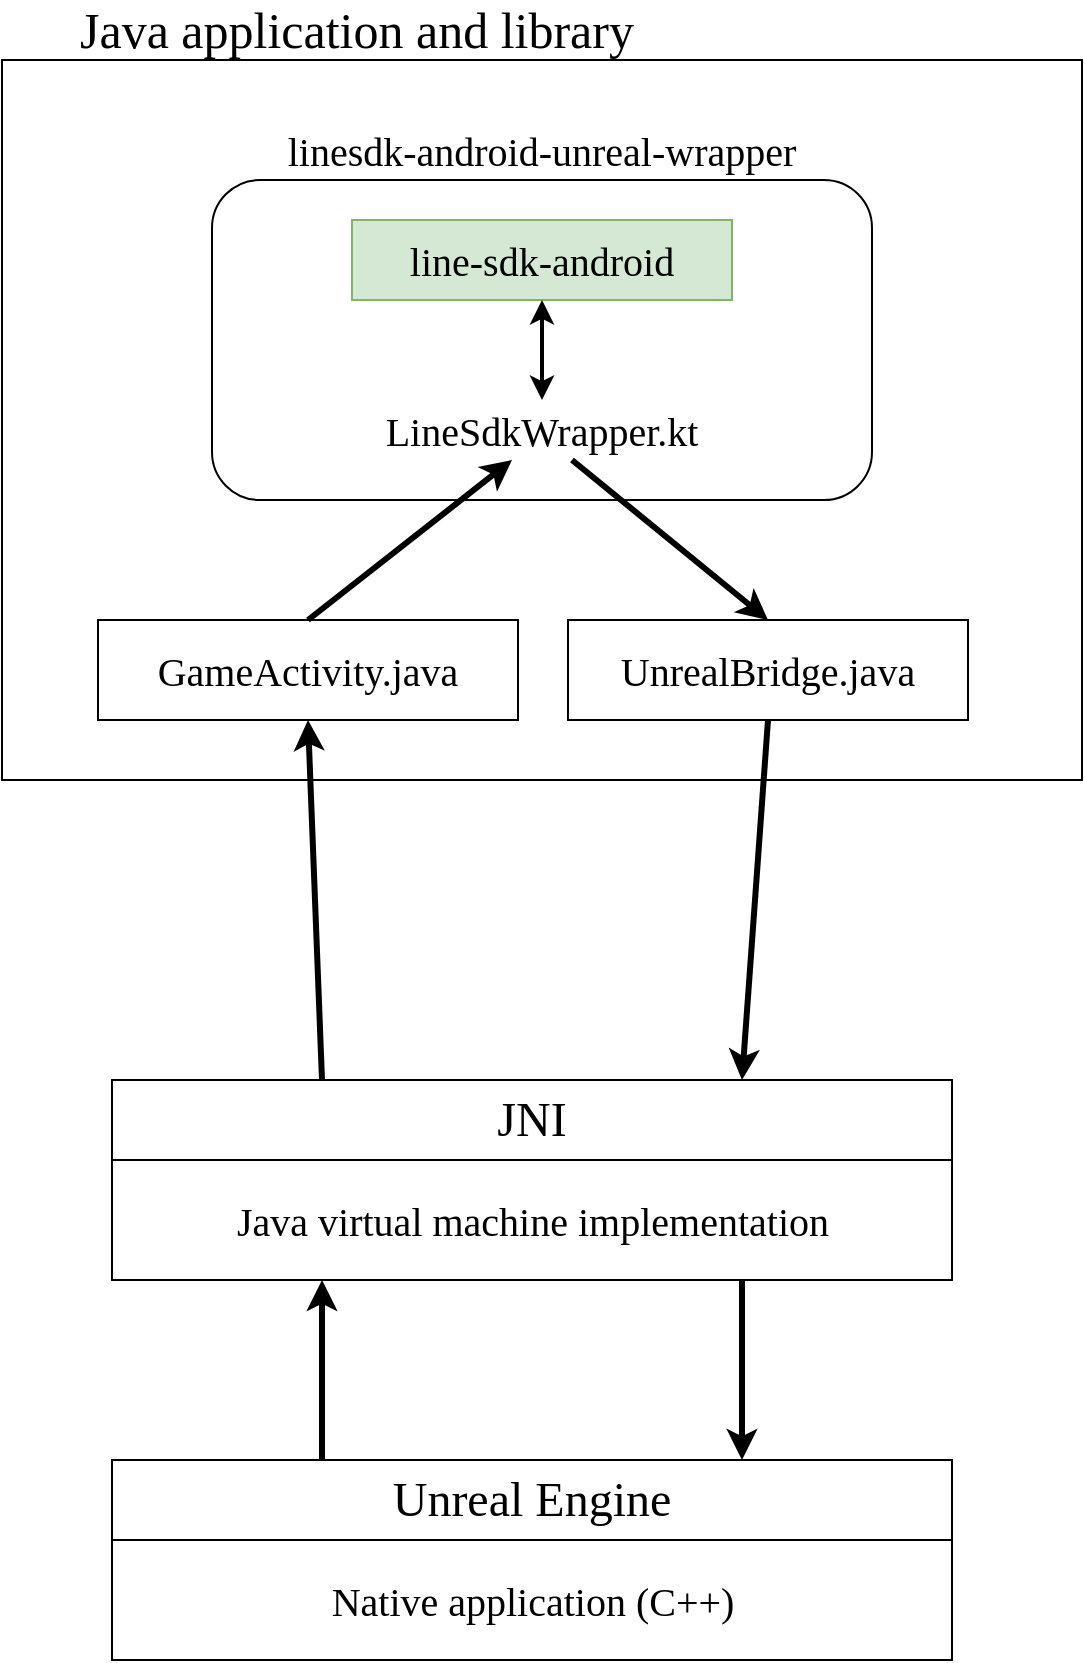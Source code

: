 <mxfile version="26.0.1">
  <diagram name="Page-1" id="7Njitv3gIY8qp95t7p3A">
    <mxGraphModel dx="1050" dy="1674" grid="1" gridSize="10" guides="1" tooltips="1" connect="1" arrows="1" fold="1" page="1" pageScale="1" pageWidth="850" pageHeight="1100" math="0" shadow="0">
      <root>
        <mxCell id="0" />
        <mxCell id="1" parent="0" />
        <mxCell id="KBVGXDAEyFLb97ocKC5W-30" value="" style="rounded=0;whiteSpace=wrap;html=1;fillColor=none;" vertex="1" parent="1">
          <mxGeometry x="160" y="-120" width="540" height="360" as="geometry" />
        </mxCell>
        <mxCell id="KBVGXDAEyFLb97ocKC5W-16" value="&lt;font style=&quot;font-size: 24px; font-weight: normal;&quot;&gt;JNI&lt;/font&gt;" style="swimlane;whiteSpace=wrap;html=1;startSize=40;fontFamily=Verdana;" vertex="1" parent="1">
          <mxGeometry x="215" y="390" width="420" height="100" as="geometry" />
        </mxCell>
        <mxCell id="KBVGXDAEyFLb97ocKC5W-17" value="Java virtual machine implementation" style="text;html=1;align=center;verticalAlign=middle;resizable=0;points=[];autosize=1;strokeColor=none;fillColor=none;fontFamily=Verdana;fontSize=20;" vertex="1" parent="KBVGXDAEyFLb97ocKC5W-16">
          <mxGeometry x="15" y="50" width="390" height="40" as="geometry" />
        </mxCell>
        <mxCell id="KBVGXDAEyFLb97ocKC5W-39" style="edgeStyle=orthogonalEdgeStyle;rounded=0;orthogonalLoop=1;jettySize=auto;html=1;exitX=0.25;exitY=0;exitDx=0;exitDy=0;entryX=0.25;entryY=1;entryDx=0;entryDy=0;strokeWidth=3;" edge="1" parent="1" source="KBVGXDAEyFLb97ocKC5W-19" target="KBVGXDAEyFLb97ocKC5W-16">
          <mxGeometry relative="1" as="geometry" />
        </mxCell>
        <mxCell id="KBVGXDAEyFLb97ocKC5W-19" value="&lt;font style=&quot;font-size: 24px; font-weight: normal;&quot;&gt;Unreal Engine&lt;/font&gt;" style="swimlane;whiteSpace=wrap;html=1;startSize=40;fontFamily=Verdana;" vertex="1" parent="1">
          <mxGeometry x="215" y="580" width="420" height="100" as="geometry" />
        </mxCell>
        <mxCell id="KBVGXDAEyFLb97ocKC5W-20" value="Native application (C++)" style="text;html=1;align=center;verticalAlign=middle;resizable=0;points=[];autosize=1;strokeColor=none;fillColor=none;fontFamily=Verdana;fontSize=20;" vertex="1" parent="KBVGXDAEyFLb97ocKC5W-19">
          <mxGeometry x="75" y="50" width="270" height="40" as="geometry" />
        </mxCell>
        <mxCell id="KBVGXDAEyFLb97ocKC5W-28" value="" style="group" vertex="1" connectable="0" parent="1">
          <mxGeometry x="208" y="160" width="435" height="50" as="geometry" />
        </mxCell>
        <mxCell id="KBVGXDAEyFLb97ocKC5W-5" value="UnrealBridge.java" style="rounded=0;whiteSpace=wrap;html=1;fontFamily=Verdana;fontSize=20;" vertex="1" parent="KBVGXDAEyFLb97ocKC5W-28">
          <mxGeometry x="235" width="200" height="50" as="geometry" />
        </mxCell>
        <mxCell id="KBVGXDAEyFLb97ocKC5W-26" value="GameActivity.java" style="rounded=0;whiteSpace=wrap;html=1;fontFamily=Verdana;fontSize=20;" vertex="1" parent="KBVGXDAEyFLb97ocKC5W-28">
          <mxGeometry width="210" height="50" as="geometry" />
        </mxCell>
        <mxCell id="KBVGXDAEyFLb97ocKC5W-29" value="" style="group" vertex="1" connectable="0" parent="1">
          <mxGeometry x="230" y="-90" width="400" height="190" as="geometry" />
        </mxCell>
        <mxCell id="KBVGXDAEyFLb97ocKC5W-2" value="" style="rounded=1;whiteSpace=wrap;html=1;fillColor=none;" vertex="1" parent="KBVGXDAEyFLb97ocKC5W-29">
          <mxGeometry x="35" y="30" width="330" height="160" as="geometry" />
        </mxCell>
        <mxCell id="KBVGXDAEyFLb97ocKC5W-1" value="&lt;font face=&quot;Verdana&quot; style=&quot;font-size: 20px;&quot;&gt;line-sdk-android&lt;/font&gt;" style="rounded=0;whiteSpace=wrap;html=1;fillColor=#d5e8d4;strokeColor=#82b366;" vertex="1" parent="KBVGXDAEyFLb97ocKC5W-29">
          <mxGeometry x="105" y="50" width="190" height="40" as="geometry" />
        </mxCell>
        <mxCell id="KBVGXDAEyFLb97ocKC5W-3" value="&lt;span style=&quot;font-size: 20px;&quot;&gt;&lt;font face=&quot;Verdana&quot;&gt;LineSdkWrapper.kt&lt;/font&gt;&lt;/span&gt;" style="text;html=1;align=center;verticalAlign=middle;whiteSpace=wrap;rounded=0;" vertex="1" parent="KBVGXDAEyFLb97ocKC5W-29">
          <mxGeometry x="170" y="140" width="60" height="30" as="geometry" />
        </mxCell>
        <mxCell id="KBVGXDAEyFLb97ocKC5W-8" value="" style="endArrow=classic;startArrow=classic;html=1;rounded=0;entryX=0.5;entryY=1;entryDx=0;entryDy=0;exitX=0.5;exitY=0;exitDx=0;exitDy=0;strokeWidth=2;" edge="1" parent="KBVGXDAEyFLb97ocKC5W-29" source="KBVGXDAEyFLb97ocKC5W-3" target="KBVGXDAEyFLb97ocKC5W-1">
          <mxGeometry width="50" height="50" relative="1" as="geometry">
            <mxPoint x="155" y="160" as="sourcePoint" />
            <mxPoint x="205" y="110" as="targetPoint" />
          </mxGeometry>
        </mxCell>
        <mxCell id="KBVGXDAEyFLb97ocKC5W-10" value="&lt;font&gt;linesdk-android-unreal-wrapper&lt;/font&gt;" style="text;html=1;align=center;verticalAlign=middle;whiteSpace=wrap;rounded=0;fontFamily=Verdana;fontSize=20;" vertex="1" parent="KBVGXDAEyFLb97ocKC5W-29">
          <mxGeometry width="400" height="30" as="geometry" />
        </mxCell>
        <mxCell id="KBVGXDAEyFLb97ocKC5W-23" style="edgeStyle=orthogonalEdgeStyle;rounded=0;orthogonalLoop=1;jettySize=auto;html=1;exitX=0.5;exitY=1;exitDx=0;exitDy=0;" edge="1" parent="KBVGXDAEyFLb97ocKC5W-29" source="KBVGXDAEyFLb97ocKC5W-2" target="KBVGXDAEyFLb97ocKC5W-2">
          <mxGeometry relative="1" as="geometry" />
        </mxCell>
        <mxCell id="KBVGXDAEyFLb97ocKC5W-32" value="" style="endArrow=classic;html=1;rounded=0;exitX=0.75;exitY=1;exitDx=0;exitDy=0;entryX=0.5;entryY=0;entryDx=0;entryDy=0;strokeWidth=3;" edge="1" parent="1" source="KBVGXDAEyFLb97ocKC5W-3" target="KBVGXDAEyFLb97ocKC5W-5">
          <mxGeometry width="50" height="50" relative="1" as="geometry">
            <mxPoint x="230" y="330" as="sourcePoint" />
            <mxPoint x="280" y="280" as="targetPoint" />
          </mxGeometry>
        </mxCell>
        <mxCell id="KBVGXDAEyFLb97ocKC5W-33" value="" style="endArrow=classic;html=1;rounded=0;exitX=0.5;exitY=0;exitDx=0;exitDy=0;entryX=0.25;entryY=1;entryDx=0;entryDy=0;strokeWidth=3;" edge="1" parent="1" source="KBVGXDAEyFLb97ocKC5W-26" target="KBVGXDAEyFLb97ocKC5W-3">
          <mxGeometry width="50" height="50" relative="1" as="geometry">
            <mxPoint x="220" y="330" as="sourcePoint" />
            <mxPoint x="270" y="280" as="targetPoint" />
          </mxGeometry>
        </mxCell>
        <mxCell id="KBVGXDAEyFLb97ocKC5W-34" value="" style="endArrow=classic;html=1;rounded=0;exitX=0.25;exitY=0;exitDx=0;exitDy=0;entryX=0.5;entryY=1;entryDx=0;entryDy=0;strokeWidth=3;" edge="1" parent="1" source="KBVGXDAEyFLb97ocKC5W-16" target="KBVGXDAEyFLb97ocKC5W-26">
          <mxGeometry width="50" height="50" relative="1" as="geometry">
            <mxPoint x="320" y="370" as="sourcePoint" />
            <mxPoint x="370" y="320" as="targetPoint" />
          </mxGeometry>
        </mxCell>
        <mxCell id="KBVGXDAEyFLb97ocKC5W-38" value="" style="endArrow=classic;html=1;rounded=0;exitX=0.5;exitY=1;exitDx=0;exitDy=0;entryX=0.75;entryY=0;entryDx=0;entryDy=0;strokeWidth=3;" edge="1" parent="1" source="KBVGXDAEyFLb97ocKC5W-5" target="KBVGXDAEyFLb97ocKC5W-16">
          <mxGeometry width="50" height="50" relative="1" as="geometry">
            <mxPoint x="450" y="330" as="sourcePoint" />
            <mxPoint x="500" y="280" as="targetPoint" />
          </mxGeometry>
        </mxCell>
        <mxCell id="KBVGXDAEyFLb97ocKC5W-40" value="" style="endArrow=classic;html=1;rounded=0;exitX=0.75;exitY=1;exitDx=0;exitDy=0;entryX=0.75;entryY=0;entryDx=0;entryDy=0;strokeWidth=3;" edge="1" parent="1" source="KBVGXDAEyFLb97ocKC5W-16" target="KBVGXDAEyFLb97ocKC5W-19">
          <mxGeometry width="50" height="50" relative="1" as="geometry">
            <mxPoint x="720" y="520" as="sourcePoint" />
            <mxPoint x="770" y="470" as="targetPoint" />
          </mxGeometry>
        </mxCell>
        <mxCell id="KBVGXDAEyFLb97ocKC5W-41" value="&lt;font style=&quot;font-size: 25px;&quot;&gt;Java application and library&lt;/font&gt;" style="text;html=1;align=center;verticalAlign=middle;whiteSpace=wrap;rounded=0;fontFamily=Verdana;" vertex="1" parent="1">
          <mxGeometry x="160" y="-150" width="355" height="30" as="geometry" />
        </mxCell>
      </root>
    </mxGraphModel>
  </diagram>
</mxfile>

